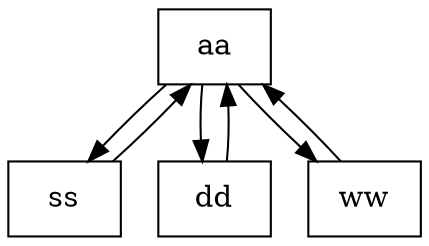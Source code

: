 digraph G {
    node [shape=record];
    "aa" -> "ss";
    "ss" -> "aa";
    "aa" -> "dd";
    "dd" -> "aa";
    "aa" -> "ww";
    "ww" -> "aa";
}
